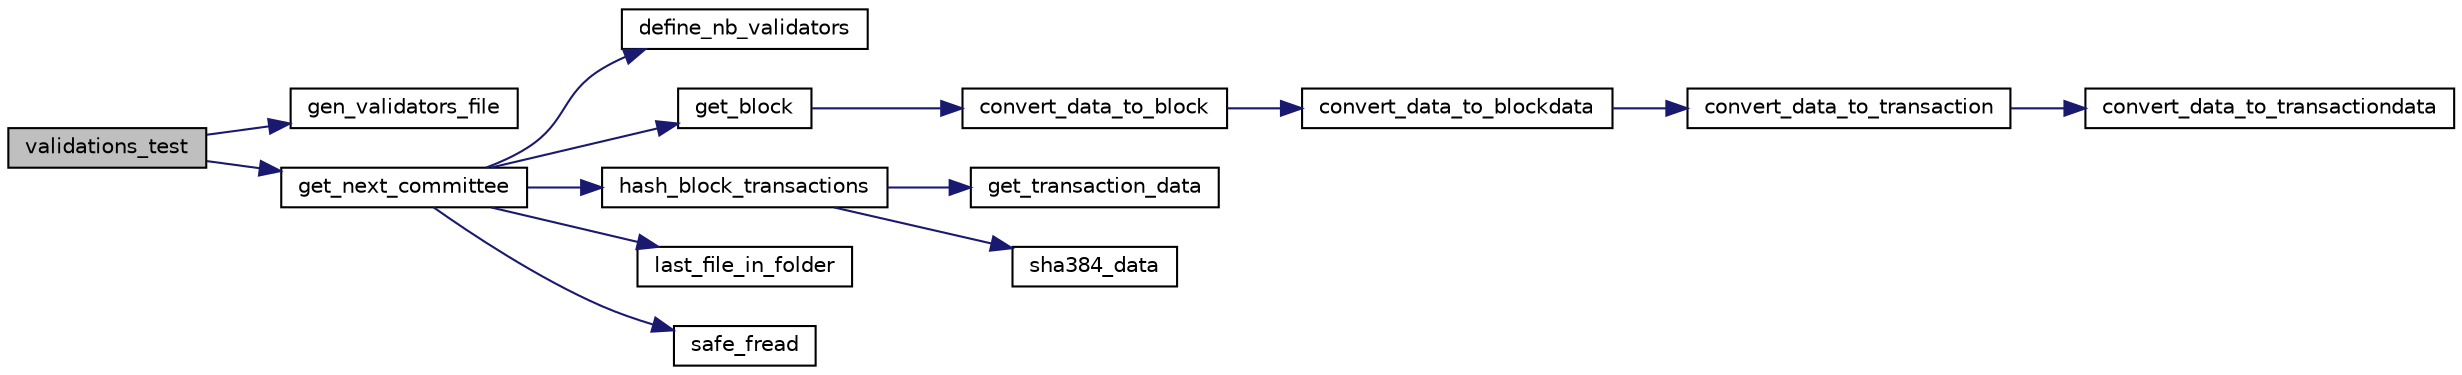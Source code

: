 digraph "validations_test"
{
 // LATEX_PDF_SIZE
  edge [fontname="Helvetica",fontsize="10",labelfontname="Helvetica",labelfontsize="10"];
  node [fontname="Helvetica",fontsize="10",shape=record];
  rankdir="LR";
  Node1 [label="validations_test",height=0.2,width=0.4,color="black", fillcolor="grey75", style="filled", fontcolor="black",tooltip=" "];
  Node1 -> Node2 [color="midnightblue",fontsize="10",style="solid",fontname="Helvetica"];
  Node2 [label="gen_validators_file",height=0.2,width=0.4,color="black", fillcolor="white", style="filled",URL="$_g_e_n__validators__file_8c.html#abf3fe34d9f81a5c8f8de30fe8b1c2395",tooltip="Generate a mock validators states file."];
  Node1 -> Node3 [color="midnightblue",fontsize="10",style="solid",fontname="Helvetica"];
  Node3 [label="get_next_committee",height=0.2,width=0.4,color="black", fillcolor="white", style="filled",URL="$validations_8h.html#a96d9964840289a425328257dd9a4c106",tooltip="Get the 'next block' validators RSA public keys."];
  Node3 -> Node4 [color="midnightblue",fontsize="10",style="solid",fontname="Helvetica"];
  Node4 [label="define_nb_validators",height=0.2,width=0.4,color="black", fillcolor="white", style="filled",URL="$validations_8c.html#a7e3a2411fd0fab14465d33a5c0964aa6",tooltip=" "];
  Node3 -> Node5 [color="midnightblue",fontsize="10",style="solid",fontname="Helvetica"];
  Node5 [label="get_block",height=0.2,width=0.4,color="black", fillcolor="white", style="filled",URL="$block_8h.html#a32140266e4b385f64860944a5edd0153",tooltip=" "];
  Node5 -> Node6 [color="midnightblue",fontsize="10",style="solid",fontname="Helvetica"];
  Node6 [label="convert_data_to_block",height=0.2,width=0.4,color="black", fillcolor="white", style="filled",URL="$block_8c.html#ac5e925fca9d00c2b763065e4efecb334",tooltip=" "];
  Node6 -> Node7 [color="midnightblue",fontsize="10",style="solid",fontname="Helvetica"];
  Node7 [label="convert_data_to_blockdata",height=0.2,width=0.4,color="black", fillcolor="white", style="filled",URL="$block_8c.html#ae583c8db9c8e372296a4393e257c3917",tooltip=" "];
  Node7 -> Node8 [color="midnightblue",fontsize="10",style="solid",fontname="Helvetica"];
  Node8 [label="convert_data_to_transaction",height=0.2,width=0.4,color="black", fillcolor="white", style="filled",URL="$block_8c.html#a2093f169febc7a7d1bd0fbf024f94555",tooltip=" "];
  Node8 -> Node9 [color="midnightblue",fontsize="10",style="solid",fontname="Helvetica"];
  Node9 [label="convert_data_to_transactiondata",height=0.2,width=0.4,color="black", fillcolor="white", style="filled",URL="$block_8c.html#a68ddf0ad8385c2f03a418264ad5ba7ed",tooltip=" "];
  Node3 -> Node10 [color="midnightblue",fontsize="10",style="solid",fontname="Helvetica"];
  Node10 [label="hash_block_transactions",height=0.2,width=0.4,color="black", fillcolor="white", style="filled",URL="$hash_8h.html#a1a0c4c7a5b69d66d29782dfc45e625ec",tooltip="Apply the SHA384 to all block transactions."];
  Node10 -> Node11 [color="midnightblue",fontsize="10",style="solid",fontname="Helvetica"];
  Node11 [label="get_transaction_data",height=0.2,width=0.4,color="black", fillcolor="white", style="filled",URL="$signature_8h.html#a39fc832fd334ecc83d42bdc39e262948",tooltip="Convert transactions to char * buffer."];
  Node10 -> Node12 [color="midnightblue",fontsize="10",style="solid",fontname="Helvetica"];
  Node12 [label="sha384_data",height=0.2,width=0.4,color="black", fillcolor="white", style="filled",URL="$hash_8c.html#a67d06acefe39c395887f87d76bed5ba3",tooltip="Apply the SHA384 algorithm on a 'data' of size 'len_data'."];
  Node3 -> Node13 [color="midnightblue",fontsize="10",style="solid",fontname="Helvetica"];
  Node13 [label="last_file_in_folder",height=0.2,width=0.4,color="black", fillcolor="white", style="filled",URL="$files_8h.html#af7f19b3a3e64c414589ae92109adda1e",tooltip="Return the last file (reverse alphabetical order) of a folder path."];
  Node3 -> Node14 [color="midnightblue",fontsize="10",style="solid",fontname="Helvetica"];
  Node14 [label="safe_fread",height=0.2,width=0.4,color="black", fillcolor="white", style="filled",URL="$safe_8h.html#ac4bf776335d7193068afa656b91a8827",tooltip="Calls 'fread' but safely !"];
}
